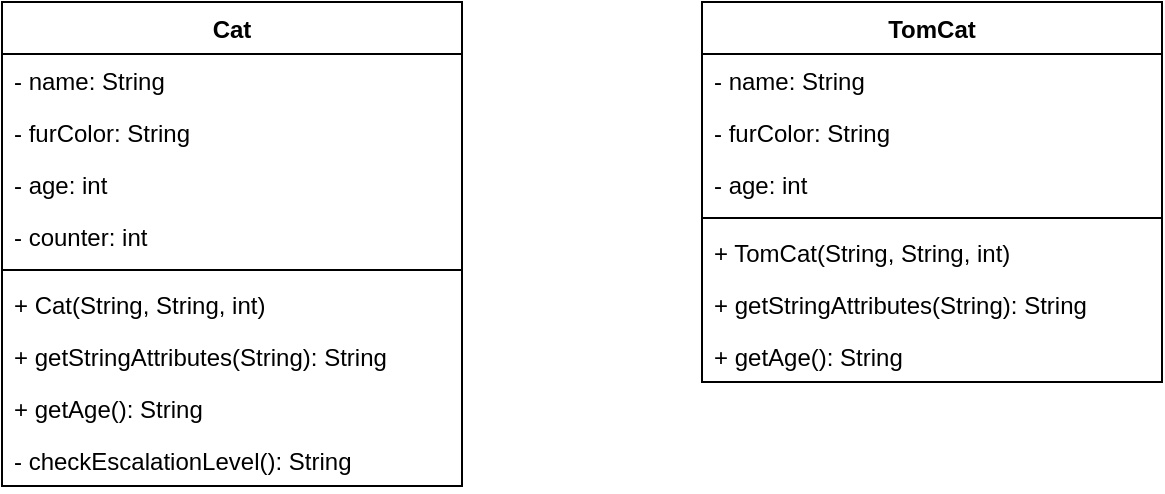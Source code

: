<mxfile>
    <diagram name="Cat_TomCat" id="dj44jazqbiqKPl1LgXi8">
        <mxGraphModel dx="393" dy="373" grid="1" gridSize="10" guides="1" tooltips="1" connect="1" arrows="1" fold="1" page="1" pageScale="1" pageWidth="827" pageHeight="1169" math="0" shadow="0">
            <root>
                <mxCell id="uAX7xuMHbxAlAN_PrPhD-0"/>
                <mxCell id="uAX7xuMHbxAlAN_PrPhD-1" parent="uAX7xuMHbxAlAN_PrPhD-0"/>
                <mxCell id="uAX7xuMHbxAlAN_PrPhD-2" value="Cat" style="swimlane;fontStyle=1;align=center;verticalAlign=top;childLayout=stackLayout;horizontal=1;startSize=26;horizontalStack=0;resizeParent=1;resizeParentMax=0;resizeLast=0;collapsible=1;marginBottom=0;" parent="uAX7xuMHbxAlAN_PrPhD-1" vertex="1">
                    <mxGeometry x="70" y="110" width="230" height="242" as="geometry"/>
                </mxCell>
                <mxCell id="uAX7xuMHbxAlAN_PrPhD-3" value="- name: String" style="text;strokeColor=none;fillColor=none;align=left;verticalAlign=top;spacingLeft=4;spacingRight=4;overflow=hidden;rotatable=0;points=[[0,0.5],[1,0.5]];portConstraint=eastwest;" parent="uAX7xuMHbxAlAN_PrPhD-2" vertex="1">
                    <mxGeometry y="26" width="230" height="26" as="geometry"/>
                </mxCell>
                <mxCell id="uAX7xuMHbxAlAN_PrPhD-4" value="- furColor: String" style="text;strokeColor=none;fillColor=none;align=left;verticalAlign=top;spacingLeft=4;spacingRight=4;overflow=hidden;rotatable=0;points=[[0,0.5],[1,0.5]];portConstraint=eastwest;" parent="uAX7xuMHbxAlAN_PrPhD-2" vertex="1">
                    <mxGeometry y="52" width="230" height="26" as="geometry"/>
                </mxCell>
                <mxCell id="uAX7xuMHbxAlAN_PrPhD-5" value="- age: int" style="text;strokeColor=none;fillColor=none;align=left;verticalAlign=top;spacingLeft=4;spacingRight=4;overflow=hidden;rotatable=0;points=[[0,0.5],[1,0.5]];portConstraint=eastwest;" parent="uAX7xuMHbxAlAN_PrPhD-2" vertex="1">
                    <mxGeometry y="78" width="230" height="26" as="geometry"/>
                </mxCell>
                <mxCell id="gteMITXKmZ43i2Y8Titz-1" value="- counter: int" style="text;strokeColor=none;fillColor=none;align=left;verticalAlign=top;spacingLeft=4;spacingRight=4;overflow=hidden;rotatable=0;points=[[0,0.5],[1,0.5]];portConstraint=eastwest;" parent="uAX7xuMHbxAlAN_PrPhD-2" vertex="1">
                    <mxGeometry y="104" width="230" height="26" as="geometry"/>
                </mxCell>
                <mxCell id="uAX7xuMHbxAlAN_PrPhD-6" value="" style="line;strokeWidth=1;fillColor=none;align=left;verticalAlign=middle;spacingTop=-1;spacingLeft=3;spacingRight=3;rotatable=0;labelPosition=right;points=[];portConstraint=eastwest;strokeColor=inherit;" parent="uAX7xuMHbxAlAN_PrPhD-2" vertex="1">
                    <mxGeometry y="130" width="230" height="8" as="geometry"/>
                </mxCell>
                <mxCell id="uAX7xuMHbxAlAN_PrPhD-7" value="+ Cat(String, String, int)" style="text;strokeColor=none;fillColor=none;align=left;verticalAlign=top;spacingLeft=4;spacingRight=4;overflow=hidden;rotatable=0;points=[[0,0.5],[1,0.5]];portConstraint=eastwest;" parent="uAX7xuMHbxAlAN_PrPhD-2" vertex="1">
                    <mxGeometry y="138" width="230" height="26" as="geometry"/>
                </mxCell>
                <mxCell id="uAX7xuMHbxAlAN_PrPhD-8" value="+ getStringAttributes(String): String" style="text;strokeColor=none;fillColor=none;align=left;verticalAlign=top;spacingLeft=4;spacingRight=4;overflow=hidden;rotatable=0;points=[[0,0.5],[1,0.5]];portConstraint=eastwest;" parent="uAX7xuMHbxAlAN_PrPhD-2" vertex="1">
                    <mxGeometry y="164" width="230" height="26" as="geometry"/>
                </mxCell>
                <mxCell id="uAX7xuMHbxAlAN_PrPhD-12" value="+ getAge(): String" style="text;strokeColor=none;fillColor=none;align=left;verticalAlign=top;spacingLeft=4;spacingRight=4;overflow=hidden;rotatable=0;points=[[0,0.5],[1,0.5]];portConstraint=eastwest;" parent="uAX7xuMHbxAlAN_PrPhD-2" vertex="1">
                    <mxGeometry y="190" width="230" height="26" as="geometry"/>
                </mxCell>
                <mxCell id="gteMITXKmZ43i2Y8Titz-2" value="- checkEscalationLevel(): String" style="text;strokeColor=none;fillColor=none;align=left;verticalAlign=top;spacingLeft=4;spacingRight=4;overflow=hidden;rotatable=0;points=[[0,0.5],[1,0.5]];portConstraint=eastwest;" parent="uAX7xuMHbxAlAN_PrPhD-2" vertex="1">
                    <mxGeometry y="216" width="230" height="26" as="geometry"/>
                </mxCell>
                <mxCell id="gQQn-YH-X0ykTIVu6L7Y-0" value="TomCat" style="swimlane;fontStyle=1;align=center;verticalAlign=top;childLayout=stackLayout;horizontal=1;startSize=26;horizontalStack=0;resizeParent=1;resizeParentMax=0;resizeLast=0;collapsible=1;marginBottom=0;" parent="uAX7xuMHbxAlAN_PrPhD-1" vertex="1">
                    <mxGeometry x="420" y="110" width="230" height="190" as="geometry"/>
                </mxCell>
                <mxCell id="gQQn-YH-X0ykTIVu6L7Y-1" value="- name: String" style="text;strokeColor=none;fillColor=none;align=left;verticalAlign=top;spacingLeft=4;spacingRight=4;overflow=hidden;rotatable=0;points=[[0,0.5],[1,0.5]];portConstraint=eastwest;" parent="gQQn-YH-X0ykTIVu6L7Y-0" vertex="1">
                    <mxGeometry y="26" width="230" height="26" as="geometry"/>
                </mxCell>
                <mxCell id="gQQn-YH-X0ykTIVu6L7Y-2" value="- furColor: String" style="text;strokeColor=none;fillColor=none;align=left;verticalAlign=top;spacingLeft=4;spacingRight=4;overflow=hidden;rotatable=0;points=[[0,0.5],[1,0.5]];portConstraint=eastwest;" parent="gQQn-YH-X0ykTIVu6L7Y-0" vertex="1">
                    <mxGeometry y="52" width="230" height="26" as="geometry"/>
                </mxCell>
                <mxCell id="gQQn-YH-X0ykTIVu6L7Y-3" value="- age: int" style="text;strokeColor=none;fillColor=none;align=left;verticalAlign=top;spacingLeft=4;spacingRight=4;overflow=hidden;rotatable=0;points=[[0,0.5],[1,0.5]];portConstraint=eastwest;" parent="gQQn-YH-X0ykTIVu6L7Y-0" vertex="1">
                    <mxGeometry y="78" width="230" height="26" as="geometry"/>
                </mxCell>
                <mxCell id="gQQn-YH-X0ykTIVu6L7Y-6" value="" style="line;strokeWidth=1;fillColor=none;align=left;verticalAlign=middle;spacingTop=-1;spacingLeft=3;spacingRight=3;rotatable=0;labelPosition=right;points=[];portConstraint=eastwest;strokeColor=inherit;" parent="gQQn-YH-X0ykTIVu6L7Y-0" vertex="1">
                    <mxGeometry y="104" width="230" height="8" as="geometry"/>
                </mxCell>
                <mxCell id="gQQn-YH-X0ykTIVu6L7Y-7" value="+ TomCat(String, String, int)" style="text;strokeColor=none;fillColor=none;align=left;verticalAlign=top;spacingLeft=4;spacingRight=4;overflow=hidden;rotatable=0;points=[[0,0.5],[1,0.5]];portConstraint=eastwest;" parent="gQQn-YH-X0ykTIVu6L7Y-0" vertex="1">
                    <mxGeometry y="112" width="230" height="26" as="geometry"/>
                </mxCell>
                <mxCell id="gQQn-YH-X0ykTIVu6L7Y-8" value="+ getStringAttributes(String): String" style="text;strokeColor=none;fillColor=none;align=left;verticalAlign=top;spacingLeft=4;spacingRight=4;overflow=hidden;rotatable=0;points=[[0,0.5],[1,0.5]];portConstraint=eastwest;" parent="gQQn-YH-X0ykTIVu6L7Y-0" vertex="1">
                    <mxGeometry y="138" width="230" height="26" as="geometry"/>
                </mxCell>
                <mxCell id="gQQn-YH-X0ykTIVu6L7Y-9" value="+ getAge(): String" style="text;strokeColor=none;fillColor=none;align=left;verticalAlign=top;spacingLeft=4;spacingRight=4;overflow=hidden;rotatable=0;points=[[0,0.5],[1,0.5]];portConstraint=eastwest;" parent="gQQn-YH-X0ykTIVu6L7Y-0" vertex="1">
                    <mxGeometry y="164" width="230" height="26" as="geometry"/>
                </mxCell>
            </root>
        </mxGraphModel>
    </diagram>
    <diagram id="CF6m3QXhKpMjCKhWi9Aa" name="Cat_TomCat_SuperCat">
        <mxGraphModel dx="393" dy="373" grid="1" gridSize="10" guides="1" tooltips="1" connect="1" arrows="1" fold="1" page="1" pageScale="1" pageWidth="850" pageHeight="1100" math="0" shadow="0">
            <root>
                <mxCell id="0"/>
                <mxCell id="1" parent="0"/>
                <mxCell id="AX2uPMxIIVCzi64QUAM7-1" value="Cat" style="swimlane;fontStyle=1;align=center;verticalAlign=top;childLayout=stackLayout;horizontal=1;startSize=26;horizontalStack=0;resizeParent=1;resizeParentMax=0;resizeLast=0;collapsible=1;marginBottom=0;" parent="1" vertex="1">
                    <mxGeometry x="70" y="200" width="190" height="138" as="geometry"/>
                </mxCell>
                <mxCell id="AX2uPMxIIVCzi64QUAM7-5" value="- counter: int" style="text;strokeColor=none;fillColor=none;align=left;verticalAlign=top;spacingLeft=4;spacingRight=4;overflow=hidden;rotatable=0;points=[[0,0.5],[1,0.5]];portConstraint=eastwest;" parent="AX2uPMxIIVCzi64QUAM7-1" vertex="1">
                    <mxGeometry y="26" width="190" height="26" as="geometry"/>
                </mxCell>
                <mxCell id="AX2uPMxIIVCzi64QUAM7-6" value="" style="line;strokeWidth=1;fillColor=none;align=left;verticalAlign=middle;spacingTop=-1;spacingLeft=3;spacingRight=3;rotatable=0;labelPosition=right;points=[];portConstraint=eastwest;strokeColor=inherit;" parent="AX2uPMxIIVCzi64QUAM7-1" vertex="1">
                    <mxGeometry y="52" width="190" height="8" as="geometry"/>
                </mxCell>
                <mxCell id="AX2uPMxIIVCzi64QUAM7-7" value="+ Cat(String, String, int)" style="text;strokeColor=none;fillColor=none;align=left;verticalAlign=top;spacingLeft=4;spacingRight=4;overflow=hidden;rotatable=0;points=[[0,0.5],[1,0.5]];portConstraint=eastwest;" parent="AX2uPMxIIVCzi64QUAM7-1" vertex="1">
                    <mxGeometry y="60" width="190" height="26" as="geometry"/>
                </mxCell>
                <mxCell id="AX2uPMxIIVCzi64QUAM7-9" value="+ getAge(): String" style="text;strokeColor=none;fillColor=none;align=left;verticalAlign=top;spacingLeft=4;spacingRight=4;overflow=hidden;rotatable=0;points=[[0,0.5],[1,0.5]];portConstraint=eastwest;" parent="AX2uPMxIIVCzi64QUAM7-1" vertex="1">
                    <mxGeometry y="86" width="190" height="26" as="geometry"/>
                </mxCell>
                <mxCell id="AX2uPMxIIVCzi64QUAM7-10" value="- checkEscalationLevel(): String" style="text;strokeColor=none;fillColor=none;align=left;verticalAlign=top;spacingLeft=4;spacingRight=4;overflow=hidden;rotatable=0;points=[[0,0.5],[1,0.5]];portConstraint=eastwest;" parent="AX2uPMxIIVCzi64QUAM7-1" vertex="1">
                    <mxGeometry y="112" width="190" height="26" as="geometry"/>
                </mxCell>
                <mxCell id="AX2uPMxIIVCzi64QUAM7-11" value="TomCat" style="swimlane;fontStyle=1;align=center;verticalAlign=top;childLayout=stackLayout;horizontal=1;startSize=26;horizontalStack=0;resizeParent=1;resizeParentMax=0;resizeLast=0;collapsible=1;marginBottom=0;" parent="1" vertex="1">
                    <mxGeometry x="540" y="200" width="180" height="78" as="geometry"/>
                </mxCell>
                <mxCell id="AX2uPMxIIVCzi64QUAM7-16" value="+ TomCat(String, String, int)" style="text;strokeColor=none;fillColor=none;align=left;verticalAlign=top;spacingLeft=4;spacingRight=4;overflow=hidden;rotatable=0;points=[[0,0.5],[1,0.5]];portConstraint=eastwest;" parent="AX2uPMxIIVCzi64QUAM7-11" vertex="1">
                    <mxGeometry y="26" width="180" height="26" as="geometry"/>
                </mxCell>
                <mxCell id="AX2uPMxIIVCzi64QUAM7-18" value="+ getAge(): String" style="text;strokeColor=none;fillColor=none;align=left;verticalAlign=top;spacingLeft=4;spacingRight=4;overflow=hidden;rotatable=0;points=[[0,0.5],[1,0.5]];portConstraint=eastwest;" parent="AX2uPMxIIVCzi64QUAM7-11" vertex="1">
                    <mxGeometry y="52" width="180" height="26" as="geometry"/>
                </mxCell>
                <mxCell id="AX2uPMxIIVCzi64QUAM7-19" value="SuperCat" style="swimlane;fontStyle=1;align=center;verticalAlign=top;childLayout=stackLayout;horizontal=1;startSize=26;horizontalStack=0;resizeParent=1;resizeParentMax=0;resizeLast=0;collapsible=1;marginBottom=0;" parent="1" vertex="1">
                    <mxGeometry x="300" y="20" width="200" height="164" as="geometry"/>
                </mxCell>
                <mxCell id="AX2uPMxIIVCzi64QUAM7-20" value="- name: String" style="text;strokeColor=none;fillColor=none;align=left;verticalAlign=top;spacingLeft=4;spacingRight=4;overflow=hidden;rotatable=0;points=[[0,0.5],[1,0.5]];portConstraint=eastwest;" parent="AX2uPMxIIVCzi64QUAM7-19" vertex="1">
                    <mxGeometry y="26" width="200" height="26" as="geometry"/>
                </mxCell>
                <mxCell id="AX2uPMxIIVCzi64QUAM7-21" value="- furColor: String" style="text;strokeColor=none;fillColor=none;align=left;verticalAlign=top;spacingLeft=4;spacingRight=4;overflow=hidden;rotatable=0;points=[[0,0.5],[1,0.5]];portConstraint=eastwest;" parent="AX2uPMxIIVCzi64QUAM7-19" vertex="1">
                    <mxGeometry y="52" width="200" height="26" as="geometry"/>
                </mxCell>
                <mxCell id="AX2uPMxIIVCzi64QUAM7-22" value="# age: int" style="text;strokeColor=none;fillColor=none;align=left;verticalAlign=top;spacingLeft=4;spacingRight=4;overflow=hidden;rotatable=0;points=[[0,0.5],[1,0.5]];portConstraint=eastwest;" parent="AX2uPMxIIVCzi64QUAM7-19" vertex="1">
                    <mxGeometry y="78" width="200" height="26" as="geometry"/>
                </mxCell>
                <mxCell id="AX2uPMxIIVCzi64QUAM7-23" value="" style="line;strokeWidth=1;fillColor=none;align=left;verticalAlign=middle;spacingTop=-1;spacingLeft=3;spacingRight=3;rotatable=0;labelPosition=right;points=[];portConstraint=eastwest;strokeColor=inherit;" parent="AX2uPMxIIVCzi64QUAM7-19" vertex="1">
                    <mxGeometry y="104" width="200" height="8" as="geometry"/>
                </mxCell>
                <mxCell id="AX2uPMxIIVCzi64QUAM7-24" value="+ SuperCat(String, String, int)" style="text;strokeColor=none;fillColor=none;align=left;verticalAlign=top;spacingLeft=4;spacingRight=4;overflow=hidden;rotatable=0;points=[[0,0.5],[1,0.5]];portConstraint=eastwest;" parent="AX2uPMxIIVCzi64QUAM7-19" vertex="1">
                    <mxGeometry y="112" width="200" height="26" as="geometry"/>
                </mxCell>
                <mxCell id="AX2uPMxIIVCzi64QUAM7-25" value="+ getStringAttributes(String): String" style="text;strokeColor=none;fillColor=none;align=left;verticalAlign=top;spacingLeft=4;spacingRight=4;overflow=hidden;rotatable=0;points=[[0,0.5],[1,0.5]];portConstraint=eastwest;" parent="AX2uPMxIIVCzi64QUAM7-19" vertex="1">
                    <mxGeometry y="138" width="200" height="26" as="geometry"/>
                </mxCell>
                <mxCell id="c9FA3sCtb95BpAmF-HC9-1" value="Extends" style="endArrow=block;endSize=16;endFill=0;html=1;exitX=0.5;exitY=0;exitDx=0;exitDy=0;entryX=1;entryY=0.5;entryDx=0;entryDy=0;" parent="1" source="AX2uPMxIIVCzi64QUAM7-11" target="AX2uPMxIIVCzi64QUAM7-24" edge="1">
                    <mxGeometry width="160" relative="1" as="geometry">
                        <mxPoint x="660" y="190" as="sourcePoint"/>
                        <mxPoint x="510" y="160" as="targetPoint"/>
                    </mxGeometry>
                </mxCell>
                <mxCell id="c9FA3sCtb95BpAmF-HC9-2" value="Extends" style="endArrow=block;endSize=16;endFill=0;html=1;entryX=0;entryY=0.5;entryDx=0;entryDy=0;exitX=0.5;exitY=0;exitDx=0;exitDy=0;" parent="1" source="AX2uPMxIIVCzi64QUAM7-1" target="AX2uPMxIIVCzi64QUAM7-24" edge="1">
                    <mxGeometry width="160" relative="1" as="geometry">
                        <mxPoint x="140" y="150" as="sourcePoint"/>
                        <mxPoint x="210" y="210" as="targetPoint"/>
                    </mxGeometry>
                </mxCell>
            </root>
        </mxGraphModel>
    </diagram>
</mxfile>
